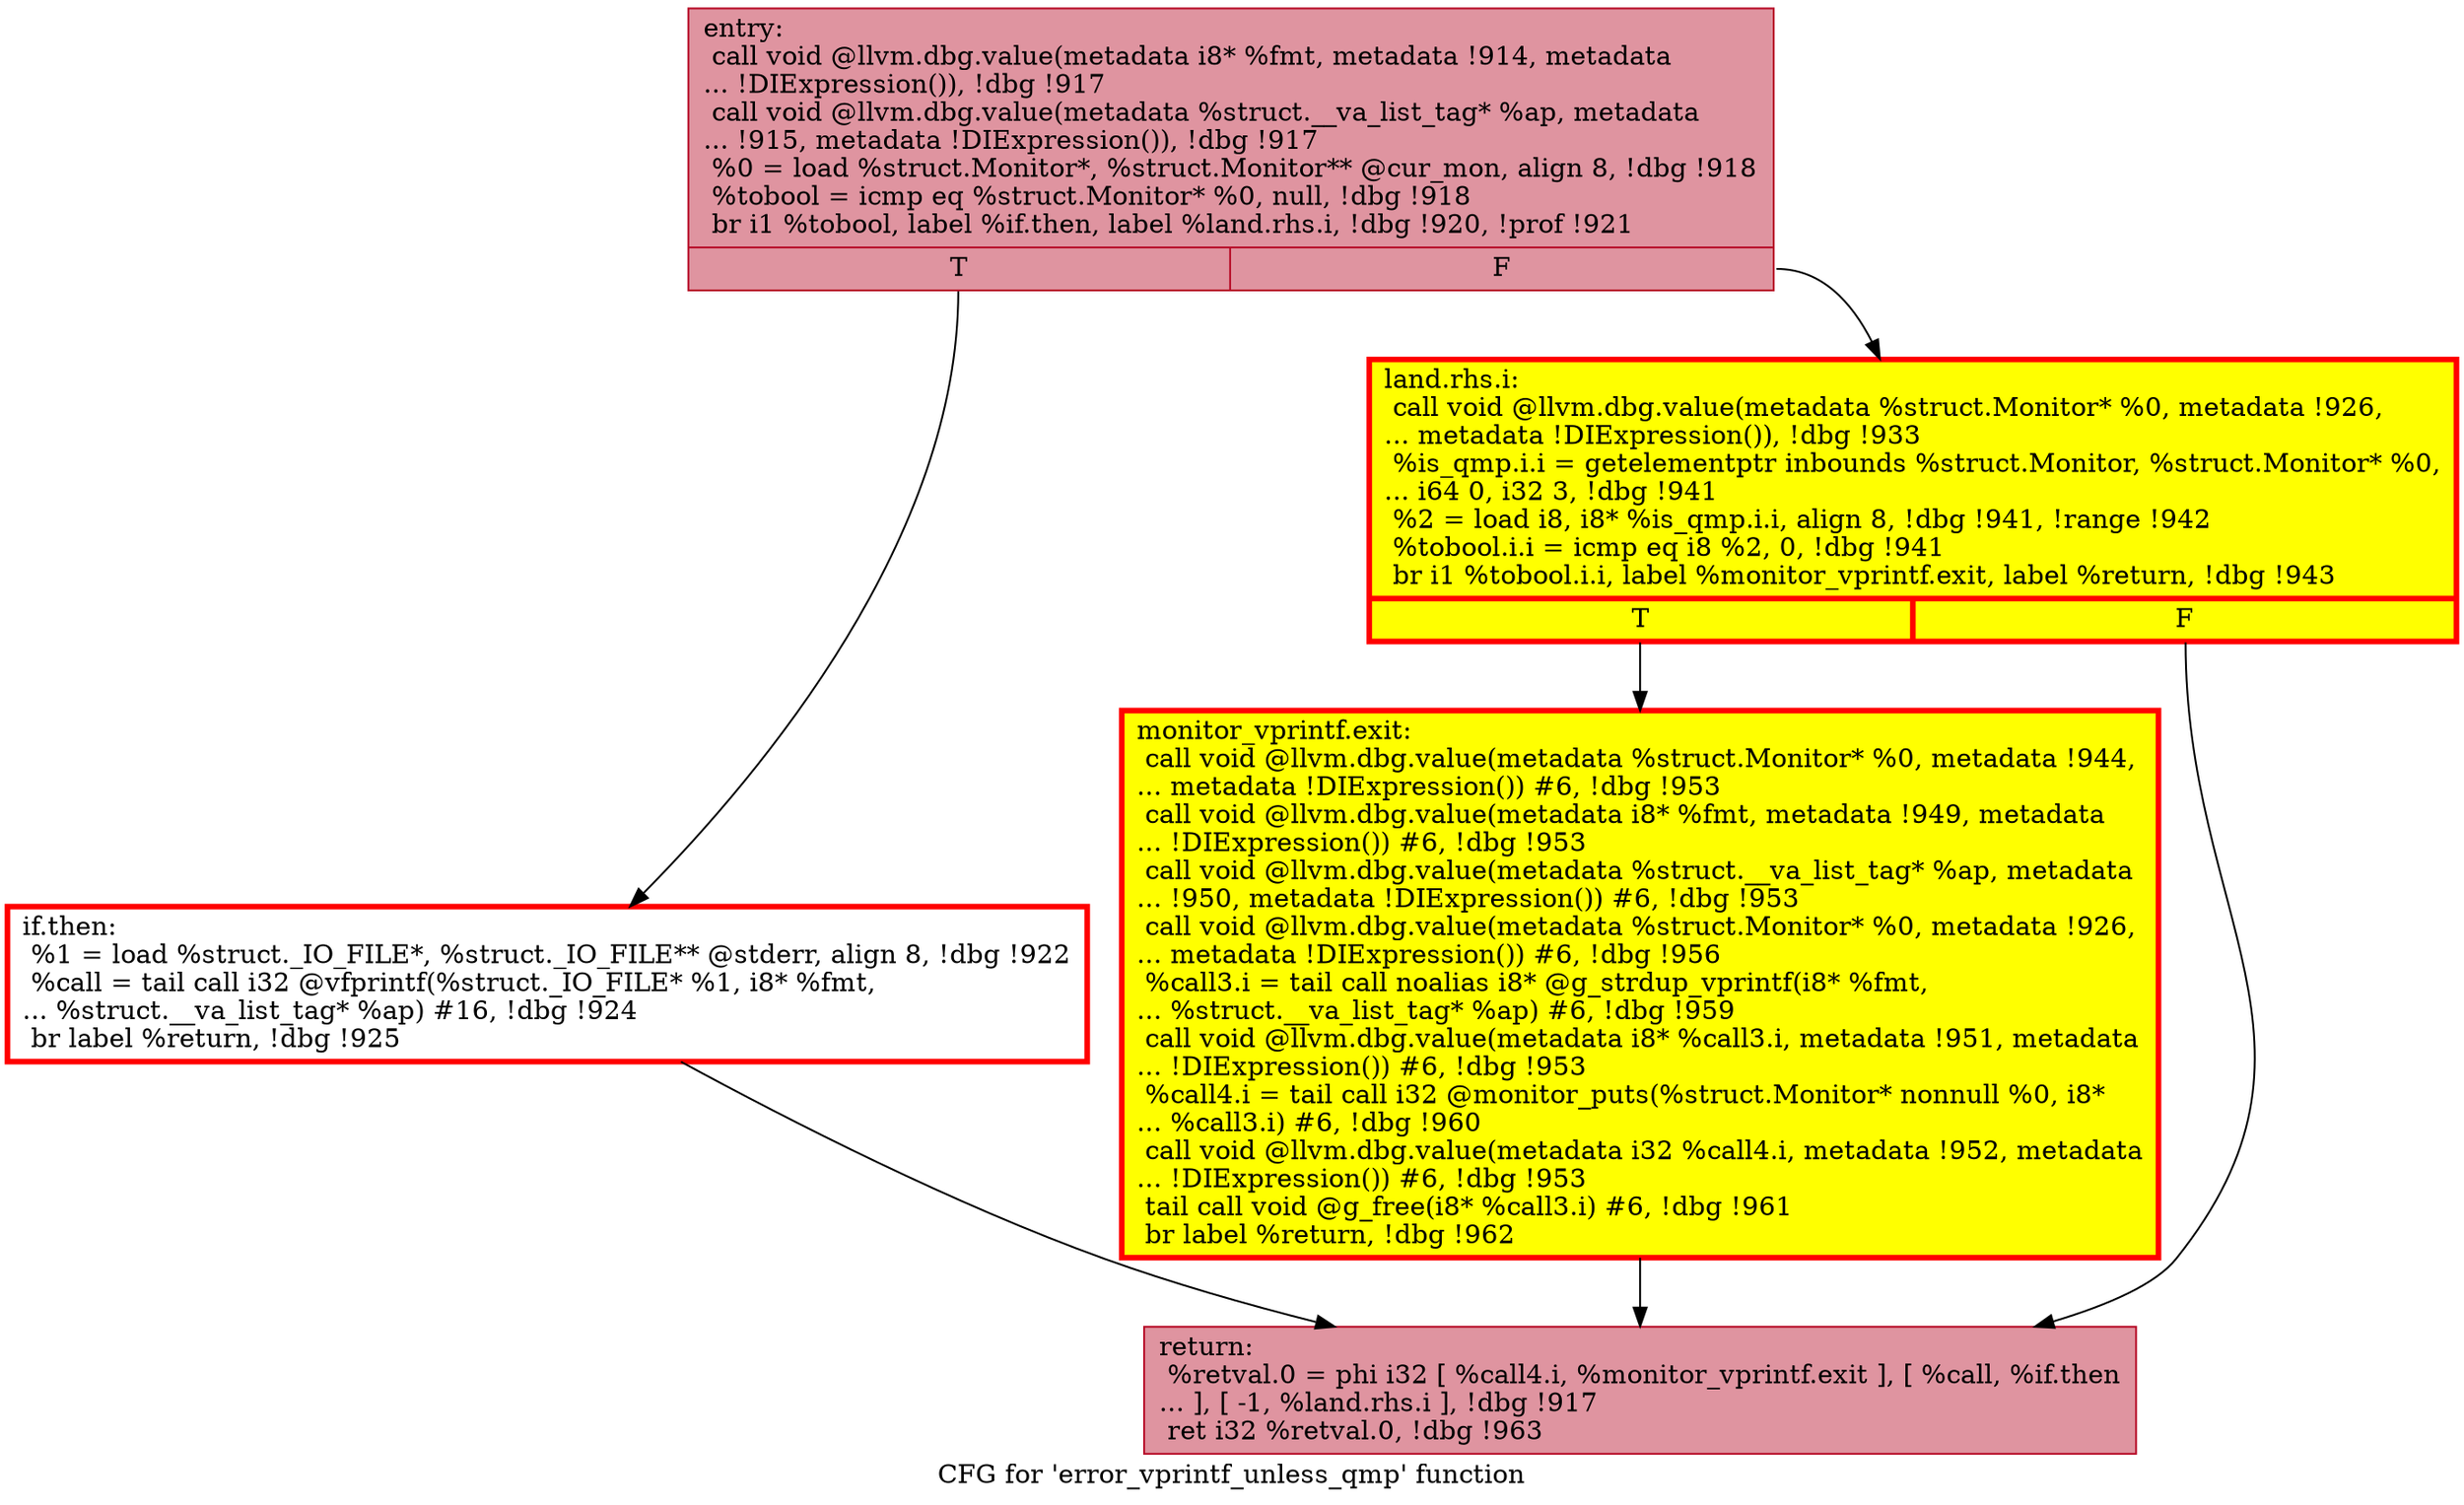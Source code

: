 digraph "CFG for 'error_vprintf_unless_qmp' function" {
	label="CFG for 'error_vprintf_unless_qmp' function";

	Node0x55aadc8af200 [shape=record,color="#b70d28ff", style=filled, fillcolor="#b70d2870",label="{entry:\l  call void @llvm.dbg.value(metadata i8* %fmt, metadata !914, metadata\l... !DIExpression()), !dbg !917\l  call void @llvm.dbg.value(metadata %struct.__va_list_tag* %ap, metadata\l... !915, metadata !DIExpression()), !dbg !917\l  %0 = load %struct.Monitor*, %struct.Monitor** @cur_mon, align 8, !dbg !918\l  %tobool = icmp eq %struct.Monitor* %0, null, !dbg !918\l  br i1 %tobool, label %if.then, label %land.rhs.i, !dbg !920, !prof !921\l|{<s0>T|<s1>F}}"];
	Node0x55aadc8af200:s0 -> Node0x55aadc8ad1c0;
	Node0x55aadc8af200:s1 -> Node0x55aadc8a8f90;
	Node0x55aadc8ad1c0 [shape=record,penwidth=3.0, color="red",label="{if.then:                                          \l  %1 = load %struct._IO_FILE*, %struct._IO_FILE** @stderr, align 8, !dbg !922\l  %call = tail call i32 @vfprintf(%struct._IO_FILE* %1, i8* %fmt,\l... %struct.__va_list_tag* %ap) #16, !dbg !924\l  br label %return, !dbg !925\l}"];
	Node0x55aadc8ad1c0 -> Node0x55aadc8ae670;
	Node0x55aadc8a8f90 [shape=record,penwidth=3.0, style="filled", color="red", fillcolor="yellow",label="{land.rhs.i:                                       \l  call void @llvm.dbg.value(metadata %struct.Monitor* %0, metadata !926,\l... metadata !DIExpression()), !dbg !933\l  %is_qmp.i.i = getelementptr inbounds %struct.Monitor, %struct.Monitor* %0,\l... i64 0, i32 3, !dbg !941\l  %2 = load i8, i8* %is_qmp.i.i, align 8, !dbg !941, !range !942\l  %tobool.i.i = icmp eq i8 %2, 0, !dbg !941\l  br i1 %tobool.i.i, label %monitor_vprintf.exit, label %return, !dbg !943\l|{<s0>T|<s1>F}}"];
	Node0x55aadc8a8f90:s0 -> Node0x55aadc961d70;
	Node0x55aadc8a8f90:s1 -> Node0x55aadc8ae670;
	Node0x55aadc961d70 [shape=record,penwidth=3.0, style="filled", color="red", fillcolor="yellow",label="{monitor_vprintf.exit:                             \l  call void @llvm.dbg.value(metadata %struct.Monitor* %0, metadata !944,\l... metadata !DIExpression()) #6, !dbg !953\l  call void @llvm.dbg.value(metadata i8* %fmt, metadata !949, metadata\l... !DIExpression()) #6, !dbg !953\l  call void @llvm.dbg.value(metadata %struct.__va_list_tag* %ap, metadata\l... !950, metadata !DIExpression()) #6, !dbg !953\l  call void @llvm.dbg.value(metadata %struct.Monitor* %0, metadata !926,\l... metadata !DIExpression()) #6, !dbg !956\l  %call3.i = tail call noalias i8* @g_strdup_vprintf(i8* %fmt,\l... %struct.__va_list_tag* %ap) #6, !dbg !959\l  call void @llvm.dbg.value(metadata i8* %call3.i, metadata !951, metadata\l... !DIExpression()) #6, !dbg !953\l  %call4.i = tail call i32 @monitor_puts(%struct.Monitor* nonnull %0, i8*\l... %call3.i) #6, !dbg !960\l  call void @llvm.dbg.value(metadata i32 %call4.i, metadata !952, metadata\l... !DIExpression()) #6, !dbg !953\l  tail call void @g_free(i8* %call3.i) #6, !dbg !961\l  br label %return, !dbg !962\l}"];
	Node0x55aadc961d70 -> Node0x55aadc8ae670;
	Node0x55aadc8ae670 [shape=record,color="#b70d28ff", style=filled, fillcolor="#b70d2870",label="{return:                                           \l  %retval.0 = phi i32 [ %call4.i, %monitor_vprintf.exit ], [ %call, %if.then\l... ], [ -1, %land.rhs.i ], !dbg !917\l  ret i32 %retval.0, !dbg !963\l}"];
}
